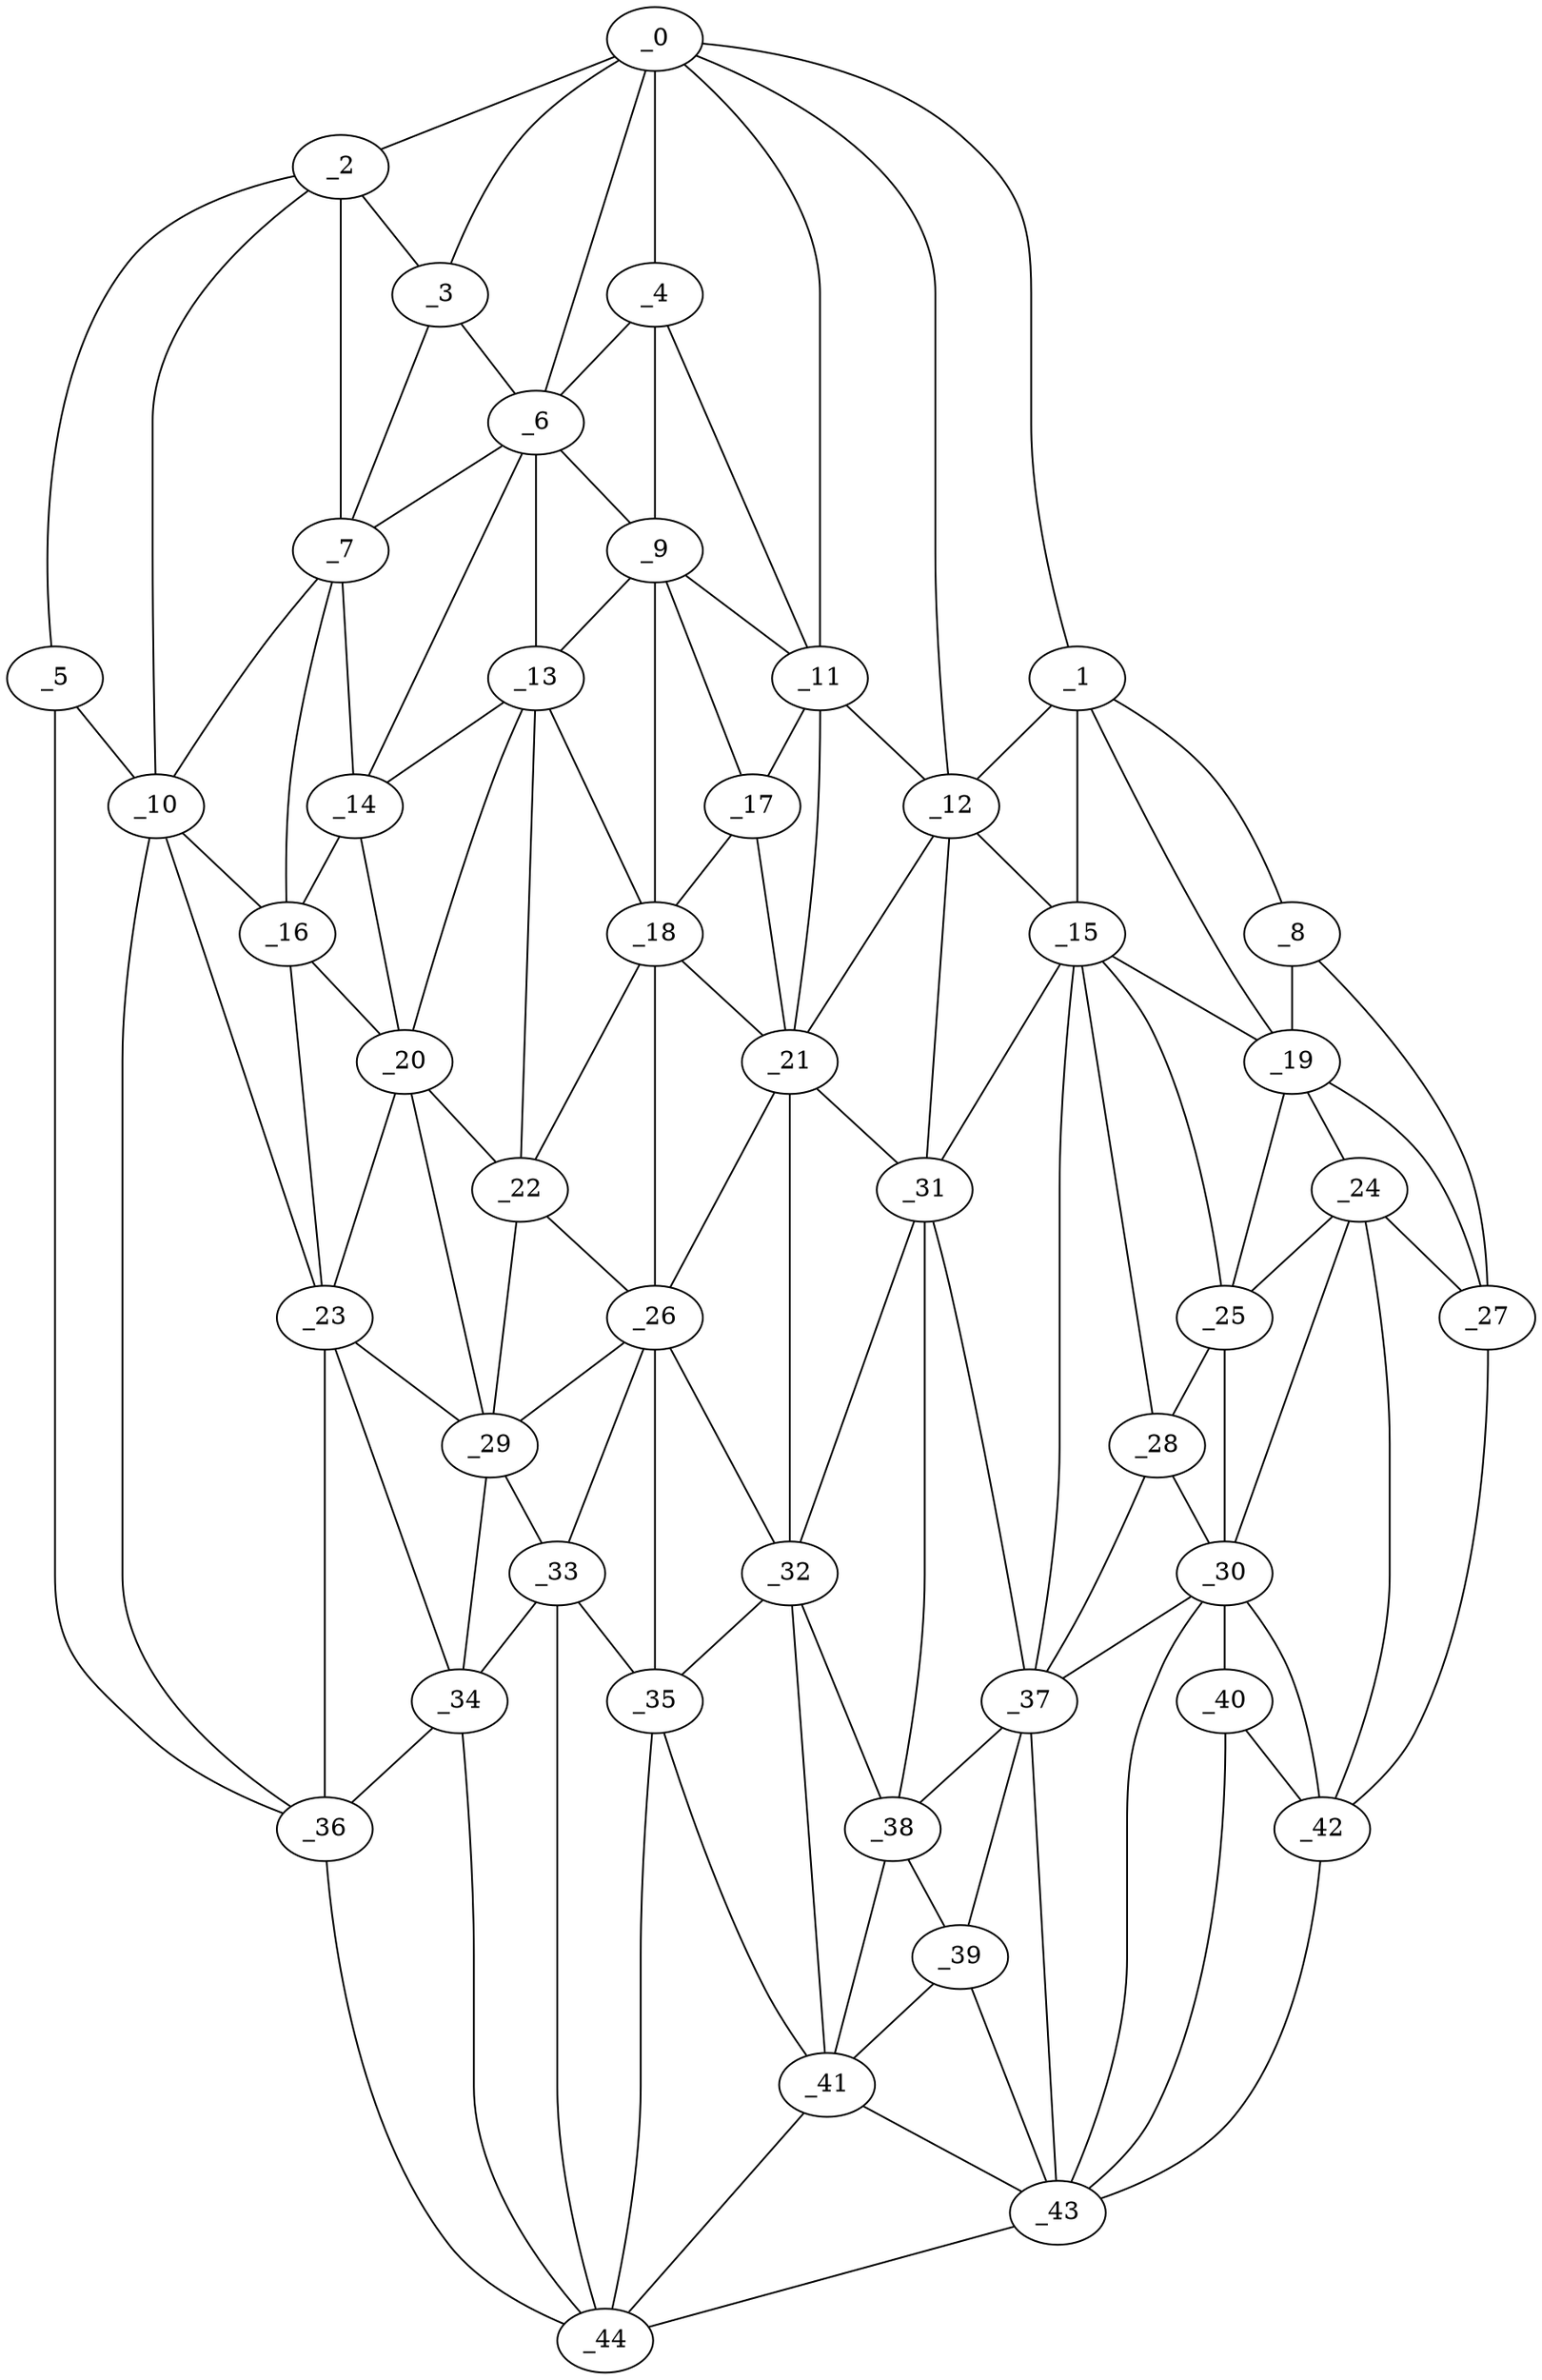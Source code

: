 graph "obj49__180.gxl" {
	_0	 [x=38,
		y=75];
	_1	 [x=39,
		y=8];
	_0 -- _1	 [valence=1];
	_2	 [x=41,
		y=94];
	_0 -- _2	 [valence=1];
	_3	 [x=42,
		y=86];
	_0 -- _3	 [valence=1];
	_4	 [x=43,
		y=73];
	_0 -- _4	 [valence=2];
	_6	 [x=46,
		y=83];
	_0 -- _6	 [valence=2];
	_11	 [x=54,
		y=57];
	_0 -- _11	 [valence=2];
	_12	 [x=55,
		y=53];
	_0 -- _12	 [valence=1];
	_8	 [x=49,
		y=3];
	_1 -- _8	 [valence=1];
	_1 -- _12	 [valence=1];
	_15	 [x=57,
		y=43];
	_1 -- _15	 [valence=2];
	_19	 [x=60,
		y=13];
	_1 -- _19	 [valence=1];
	_2 -- _3	 [valence=1];
	_5	 [x=43,
		y=103];
	_2 -- _5	 [valence=1];
	_7	 [x=47,
		y=90];
	_2 -- _7	 [valence=1];
	_10	 [x=52,
		y=102];
	_2 -- _10	 [valence=2];
	_3 -- _6	 [valence=2];
	_3 -- _7	 [valence=2];
	_4 -- _6	 [valence=2];
	_9	 [x=50,
		y=71];
	_4 -- _9	 [valence=2];
	_4 -- _11	 [valence=2];
	_5 -- _10	 [valence=1];
	_36	 [x=85,
		y=103];
	_5 -- _36	 [valence=1];
	_6 -- _7	 [valence=2];
	_6 -- _9	 [valence=2];
	_13	 [x=55,
		y=78];
	_6 -- _13	 [valence=2];
	_14	 [x=55,
		y=83];
	_6 -- _14	 [valence=1];
	_7 -- _10	 [valence=1];
	_7 -- _14	 [valence=2];
	_16	 [x=57,
		y=89];
	_7 -- _16	 [valence=2];
	_8 -- _19	 [valence=2];
	_27	 [x=71,
		y=4];
	_8 -- _27	 [valence=1];
	_9 -- _11	 [valence=1];
	_9 -- _13	 [valence=1];
	_17	 [x=59,
		y=68];
	_9 -- _17	 [valence=2];
	_18	 [x=59,
		y=74];
	_9 -- _18	 [valence=2];
	_10 -- _16	 [valence=2];
	_23	 [x=66,
		y=97];
	_10 -- _23	 [valence=2];
	_10 -- _36	 [valence=2];
	_11 -- _12	 [valence=2];
	_11 -- _17	 [valence=2];
	_21	 [x=66,
		y=66];
	_11 -- _21	 [valence=1];
	_12 -- _15	 [valence=2];
	_12 -- _21	 [valence=2];
	_31	 [x=81,
		y=61];
	_12 -- _31	 [valence=2];
	_13 -- _14	 [valence=2];
	_13 -- _18	 [valence=1];
	_20	 [x=65,
		y=84];
	_13 -- _20	 [valence=2];
	_22	 [x=66,
		y=79];
	_13 -- _22	 [valence=2];
	_14 -- _16	 [valence=1];
	_14 -- _20	 [valence=1];
	_15 -- _19	 [valence=2];
	_25	 [x=68,
		y=22];
	_15 -- _25	 [valence=1];
	_28	 [x=73,
		y=30];
	_15 -- _28	 [valence=2];
	_15 -- _31	 [valence=2];
	_37	 [x=86,
		y=46];
	_15 -- _37	 [valence=2];
	_16 -- _20	 [valence=1];
	_16 -- _23	 [valence=1];
	_17 -- _18	 [valence=1];
	_17 -- _21	 [valence=1];
	_18 -- _21	 [valence=2];
	_18 -- _22	 [valence=2];
	_26	 [x=70,
		y=74];
	_18 -- _26	 [valence=2];
	_24	 [x=68,
		y=12];
	_19 -- _24	 [valence=2];
	_19 -- _25	 [valence=1];
	_19 -- _27	 [valence=2];
	_20 -- _22	 [valence=1];
	_20 -- _23	 [valence=2];
	_29	 [x=75,
		y=84];
	_20 -- _29	 [valence=1];
	_21 -- _26	 [valence=1];
	_21 -- _31	 [valence=2];
	_32	 [x=83,
		y=68];
	_21 -- _32	 [valence=2];
	_22 -- _26	 [valence=2];
	_22 -- _29	 [valence=2];
	_23 -- _29	 [valence=1];
	_34	 [x=84,
		y=87];
	_23 -- _34	 [valence=2];
	_23 -- _36	 [valence=2];
	_24 -- _25	 [valence=2];
	_24 -- _27	 [valence=1];
	_30	 [x=81,
		y=29];
	_24 -- _30	 [valence=2];
	_42	 [x=96,
		y=11];
	_24 -- _42	 [valence=2];
	_25 -- _28	 [valence=2];
	_25 -- _30	 [valence=1];
	_26 -- _29	 [valence=2];
	_26 -- _32	 [valence=2];
	_33	 [x=84,
		y=80];
	_26 -- _33	 [valence=2];
	_35	 [x=85,
		y=75];
	_26 -- _35	 [valence=2];
	_27 -- _42	 [valence=1];
	_28 -- _30	 [valence=1];
	_28 -- _37	 [valence=1];
	_29 -- _33	 [valence=2];
	_29 -- _34	 [valence=2];
	_30 -- _37	 [valence=2];
	_40	 [x=95,
		y=31];
	_30 -- _40	 [valence=2];
	_30 -- _42	 [valence=1];
	_43	 [x=96,
		y=40];
	_30 -- _43	 [valence=2];
	_31 -- _32	 [valence=2];
	_31 -- _37	 [valence=1];
	_38	 [x=87,
		y=57];
	_31 -- _38	 [valence=1];
	_32 -- _35	 [valence=2];
	_32 -- _38	 [valence=2];
	_41	 [x=95,
		y=59];
	_32 -- _41	 [valence=2];
	_33 -- _34	 [valence=2];
	_33 -- _35	 [valence=1];
	_44	 [x=96,
		y=85];
	_33 -- _44	 [valence=2];
	_34 -- _36	 [valence=2];
	_34 -- _44	 [valence=1];
	_35 -- _41	 [valence=2];
	_35 -- _44	 [valence=2];
	_36 -- _44	 [valence=1];
	_37 -- _38	 [valence=2];
	_39	 [x=91,
		y=52];
	_37 -- _39	 [valence=1];
	_37 -- _43	 [valence=2];
	_38 -- _39	 [valence=2];
	_38 -- _41	 [valence=2];
	_39 -- _41	 [valence=1];
	_39 -- _43	 [valence=2];
	_40 -- _42	 [valence=1];
	_40 -- _43	 [valence=2];
	_41 -- _43	 [valence=2];
	_41 -- _44	 [valence=1];
	_42 -- _43	 [valence=1];
	_43 -- _44	 [valence=1];
}
